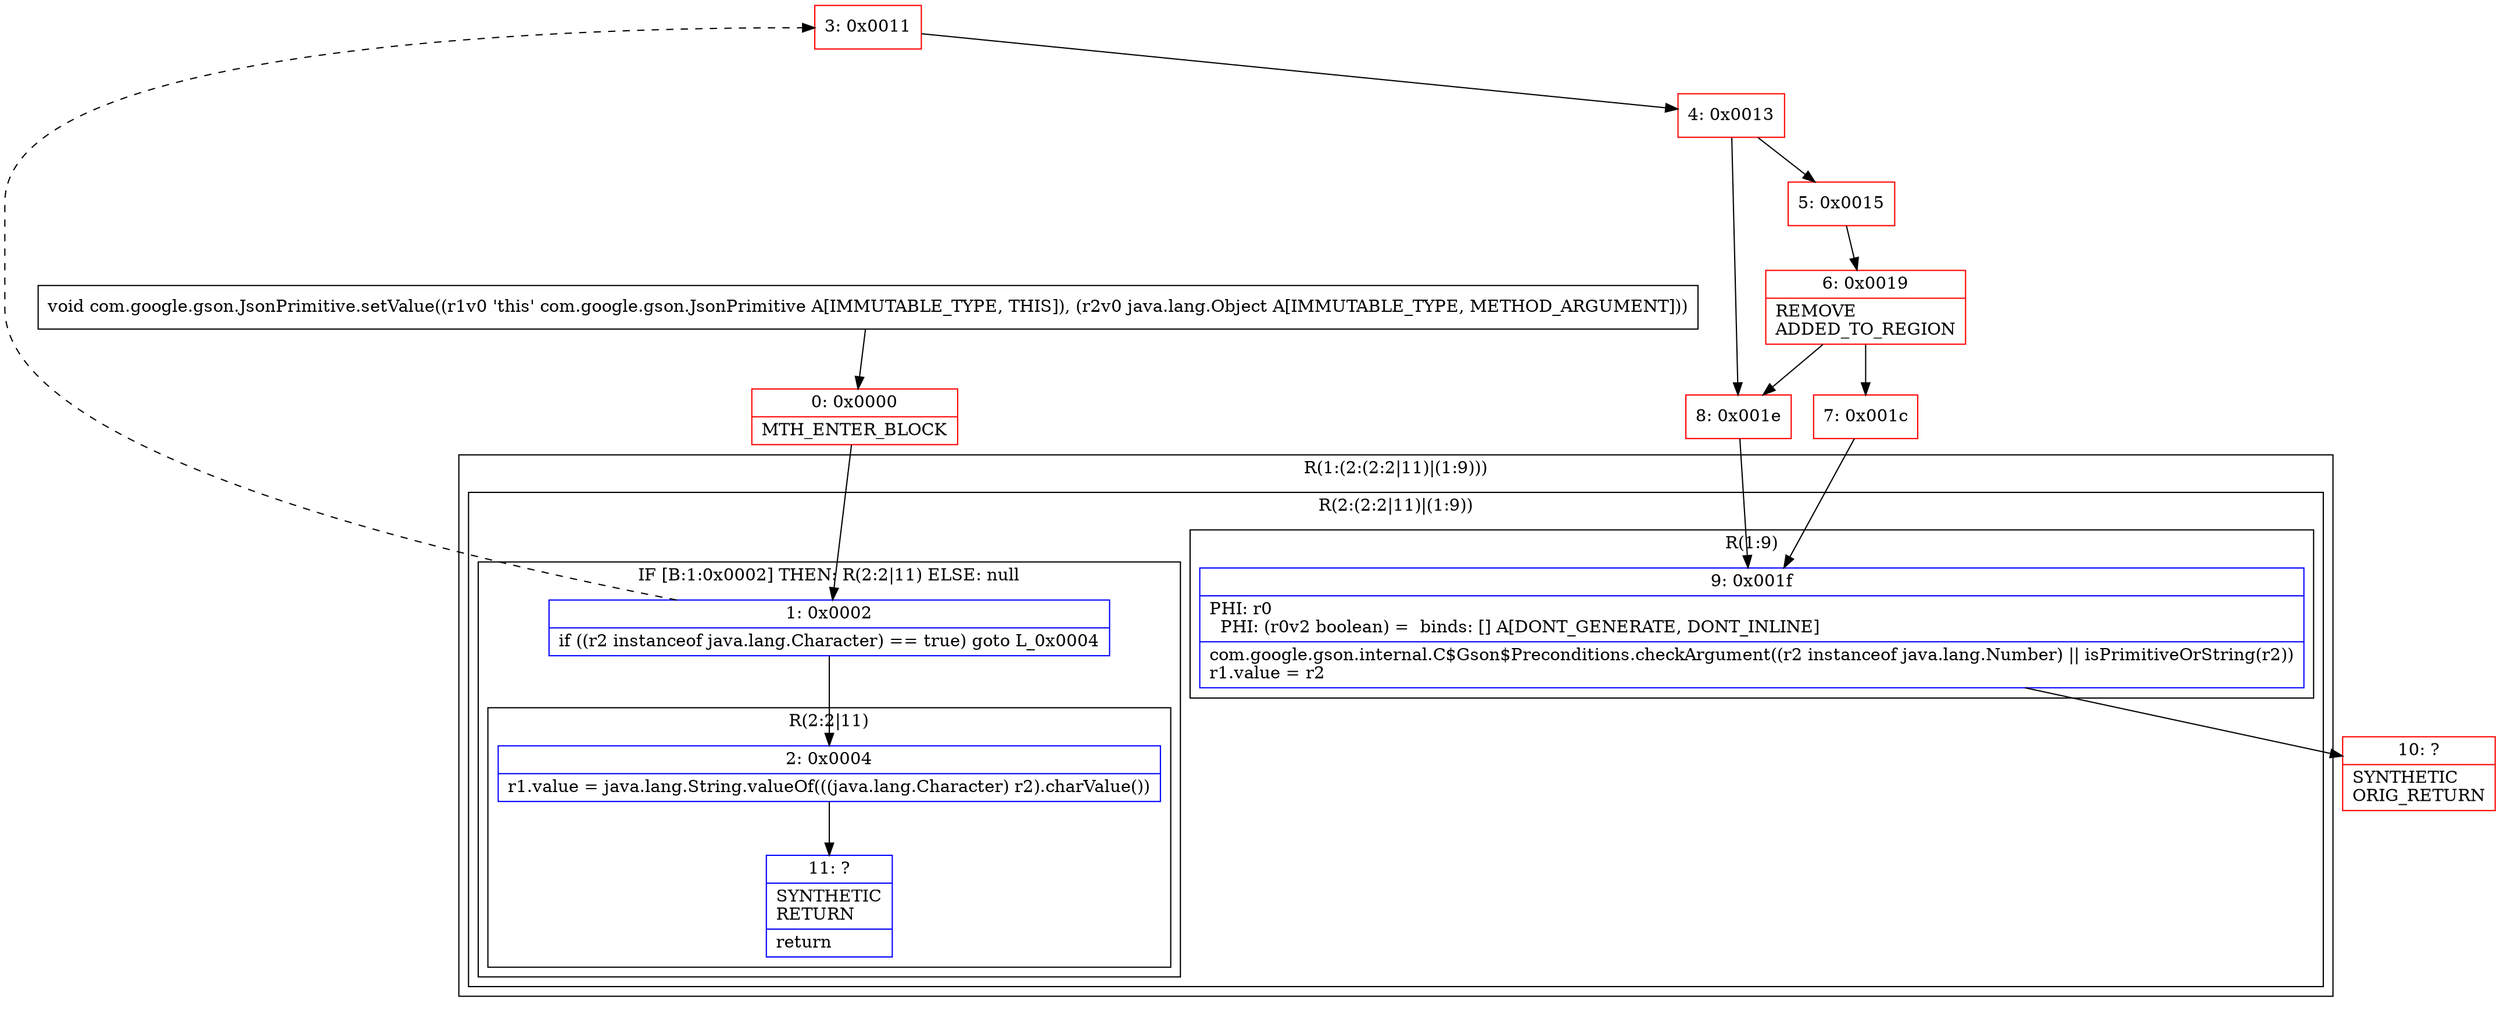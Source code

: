 digraph "CFG forcom.google.gson.JsonPrimitive.setValue(Ljava\/lang\/Object;)V" {
subgraph cluster_Region_605247656 {
label = "R(1:(2:(2:2|11)|(1:9)))";
node [shape=record,color=blue];
subgraph cluster_Region_1345827963 {
label = "R(2:(2:2|11)|(1:9))";
node [shape=record,color=blue];
subgraph cluster_IfRegion_915051259 {
label = "IF [B:1:0x0002] THEN: R(2:2|11) ELSE: null";
node [shape=record,color=blue];
Node_1 [shape=record,label="{1\:\ 0x0002|if ((r2 instanceof java.lang.Character) == true) goto L_0x0004\l}"];
subgraph cluster_Region_1746096637 {
label = "R(2:2|11)";
node [shape=record,color=blue];
Node_2 [shape=record,label="{2\:\ 0x0004|r1.value = java.lang.String.valueOf(((java.lang.Character) r2).charValue())\l}"];
Node_11 [shape=record,label="{11\:\ ?|SYNTHETIC\lRETURN\l|return\l}"];
}
}
subgraph cluster_Region_1450934863 {
label = "R(1:9)";
node [shape=record,color=blue];
Node_9 [shape=record,label="{9\:\ 0x001f|PHI: r0 \l  PHI: (r0v2 boolean) =  binds: [] A[DONT_GENERATE, DONT_INLINE]\l|com.google.gson.internal.C$Gson$Preconditions.checkArgument((r2 instanceof java.lang.Number) \|\| isPrimitiveOrString(r2))\lr1.value = r2\l}"];
}
}
}
Node_0 [shape=record,color=red,label="{0\:\ 0x0000|MTH_ENTER_BLOCK\l}"];
Node_3 [shape=record,color=red,label="{3\:\ 0x0011}"];
Node_4 [shape=record,color=red,label="{4\:\ 0x0013}"];
Node_5 [shape=record,color=red,label="{5\:\ 0x0015}"];
Node_6 [shape=record,color=red,label="{6\:\ 0x0019|REMOVE\lADDED_TO_REGION\l}"];
Node_7 [shape=record,color=red,label="{7\:\ 0x001c}"];
Node_8 [shape=record,color=red,label="{8\:\ 0x001e}"];
Node_10 [shape=record,color=red,label="{10\:\ ?|SYNTHETIC\lORIG_RETURN\l}"];
MethodNode[shape=record,label="{void com.google.gson.JsonPrimitive.setValue((r1v0 'this' com.google.gson.JsonPrimitive A[IMMUTABLE_TYPE, THIS]), (r2v0 java.lang.Object A[IMMUTABLE_TYPE, METHOD_ARGUMENT])) }"];
MethodNode -> Node_0;
Node_1 -> Node_2;
Node_1 -> Node_3[style=dashed];
Node_2 -> Node_11;
Node_9 -> Node_10;
Node_0 -> Node_1;
Node_3 -> Node_4;
Node_4 -> Node_5;
Node_4 -> Node_8;
Node_5 -> Node_6;
Node_6 -> Node_7;
Node_6 -> Node_8;
Node_7 -> Node_9;
Node_8 -> Node_9;
}

